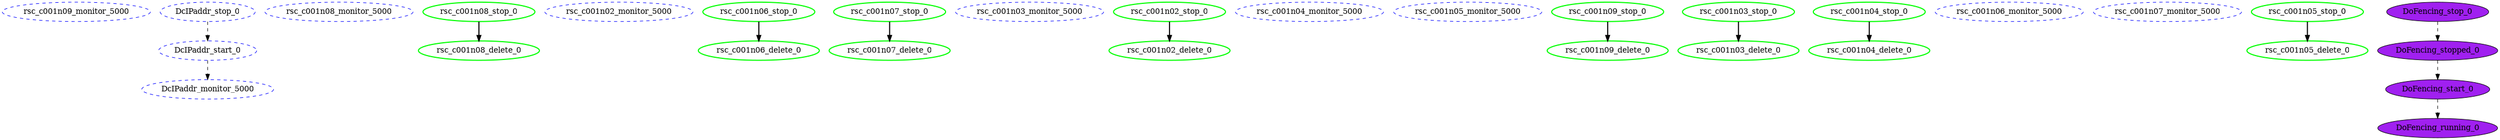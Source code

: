 digraph "g" {
	size = "30,30"
"rsc_c001n09_monitor_5000" [ style="dashed" color="blue" fontcolor="black" ]
"DcIPaddr_monitor_5000" [ style="dashed" color="blue" fontcolor="black" ]
"rsc_c001n08_monitor_5000" [ style="dashed" color="blue" fontcolor="black" ]
"rsc_c001n08_delete_0" [ tooltip="c001n02" style=bold color="green" fontcolor="black" ]
"rsc_c001n02_monitor_5000" [ style="dashed" color="blue" fontcolor="black" ]
"rsc_c001n06_delete_0" [ tooltip="c001n02" style=bold color="green" fontcolor="black" ]
"rsc_c001n07_delete_0" [ tooltip="c001n02" style=bold color="green" fontcolor="black" ]
"rsc_c001n08_delete_0" [ tooltip="c001n03" style=bold color="green" fontcolor="black" ]
"rsc_c001n03_monitor_5000" [ style="dashed" color="blue" fontcolor="black" ]
"rsc_c001n07_delete_0" [ tooltip="c001n03" style=bold color="green" fontcolor="black" ]
"rsc_c001n02_delete_0" [ tooltip="c001n03" style=bold color="green" fontcolor="black" ]
"rsc_c001n08_delete_0" [ tooltip="c001n04" style=bold color="green" fontcolor="black" ]
"rsc_c001n04_monitor_5000" [ style="dashed" color="blue" fontcolor="black" ]
"rsc_c001n05_monitor_5000" [ style="dashed" color="blue" fontcolor="black" ]
"rsc_c001n08_delete_0" [ tooltip="c001n06" style=bold color="green" fontcolor="black" ]
"rsc_c001n09_delete_0" [ tooltip="c001n06" style=bold color="green" fontcolor="black" ]
"rsc_c001n02_delete_0" [ tooltip="c001n06" style=bold color="green" fontcolor="black" ]
"rsc_c001n03_delete_0" [ tooltip="c001n06" style=bold color="green" fontcolor="black" ]
"rsc_c001n04_delete_0" [ tooltip="c001n06" style=bold color="green" fontcolor="black" ]
"rsc_c001n06_monitor_5000" [ style="dashed" color="blue" fontcolor="black" ]
"rsc_c001n07_monitor_5000" [ style="dashed" color="blue" fontcolor="black" ]
"DcIPaddr_stop_0" [ style="dashed" color="blue" fontcolor="black" ]
"DcIPaddr_start_0" [ style="dashed" color="blue" fontcolor="black" ]
"rsc_c001n09_stop_0" [ tooltip="c001n09" style=bold color="green" fontcolor="black" ]
"rsc_c001n09_delete_0" [ tooltip="c001n09" style=bold color="green" fontcolor="black" ]
"rsc_c001n02_stop_0" [ tooltip="c001n02" style=bold color="green" fontcolor="black" ]
"rsc_c001n02_delete_0" [ tooltip="c001n02" style=bold color="green" fontcolor="black" ]
"rsc_c001n03_stop_0" [ tooltip="c001n03" style=bold color="green" fontcolor="black" ]
"rsc_c001n03_delete_0" [ tooltip="c001n03" style=bold color="green" fontcolor="black" ]
"rsc_c001n04_stop_0" [ tooltip="c001n04" style=bold color="green" fontcolor="black" ]
"rsc_c001n04_delete_0" [ tooltip="c001n04" style=bold color="green" fontcolor="black" ]
"rsc_c001n05_stop_0" [ tooltip="c001n05" style=bold color="green" fontcolor="black" ]
"rsc_c001n05_delete_0" [ tooltip="c001n05" style=bold color="green" fontcolor="black" ]
"rsc_c001n06_stop_0" [ tooltip="c001n06" style=bold color="green" fontcolor="black" ]
"rsc_c001n06_delete_0" [ tooltip="c001n06" style=bold color="green" fontcolor="black" ]
"rsc_c001n07_stop_0" [ tooltip="c001n07" style=bold color="green" fontcolor="black" ]
"rsc_c001n07_delete_0" [ tooltip="c001n07" style=bold color="green" fontcolor="black" ]
"rsc_c001n08_stop_0" [ tooltip="c001n08" style=bold color="green" fontcolor="black" ]
"rsc_c001n08_delete_0" [ tooltip="c001n08" style=bold color="green" fontcolor="black" ]
"DoFencing_start_0" [ font_color=black style=filled fillcolor=purple ]
"DoFencing_running_0" [ font_color=black style=filled fillcolor=purple ]
"DoFencing_stop_0" [ font_color=black style=filled fillcolor=purple ]
"DoFencing_stopped_0" [ font_color=black style=filled fillcolor=purple ]
"DcIPaddr_start_0" -> "DcIPaddr_monitor_5000" [ style = dashed]
"DcIPaddr_stop_0" -> "DcIPaddr_start_0" [ style = dashed]
"rsc_c001n09_stop_0" -> "rsc_c001n09_delete_0" [ style = bold]
"rsc_c001n02_stop_0" -> "rsc_c001n02_delete_0" [ style = bold]
"rsc_c001n03_stop_0" -> "rsc_c001n03_delete_0" [ style = bold]
"rsc_c001n04_stop_0" -> "rsc_c001n04_delete_0" [ style = bold]
"rsc_c001n05_stop_0" -> "rsc_c001n05_delete_0" [ style = bold]
"rsc_c001n06_stop_0" -> "rsc_c001n06_delete_0" [ style = bold]
"rsc_c001n07_stop_0" -> "rsc_c001n07_delete_0" [ style = bold]
"rsc_c001n08_stop_0" -> "rsc_c001n08_delete_0" [ style = bold]
"DoFencing_stopped_0" -> "DoFencing_start_0" [ style = dashed]
"DoFencing_start_0" -> "DoFencing_running_0" [ style = dashed]
"DoFencing_stop_0" -> "DoFencing_stopped_0" [ style = dashed]
}
